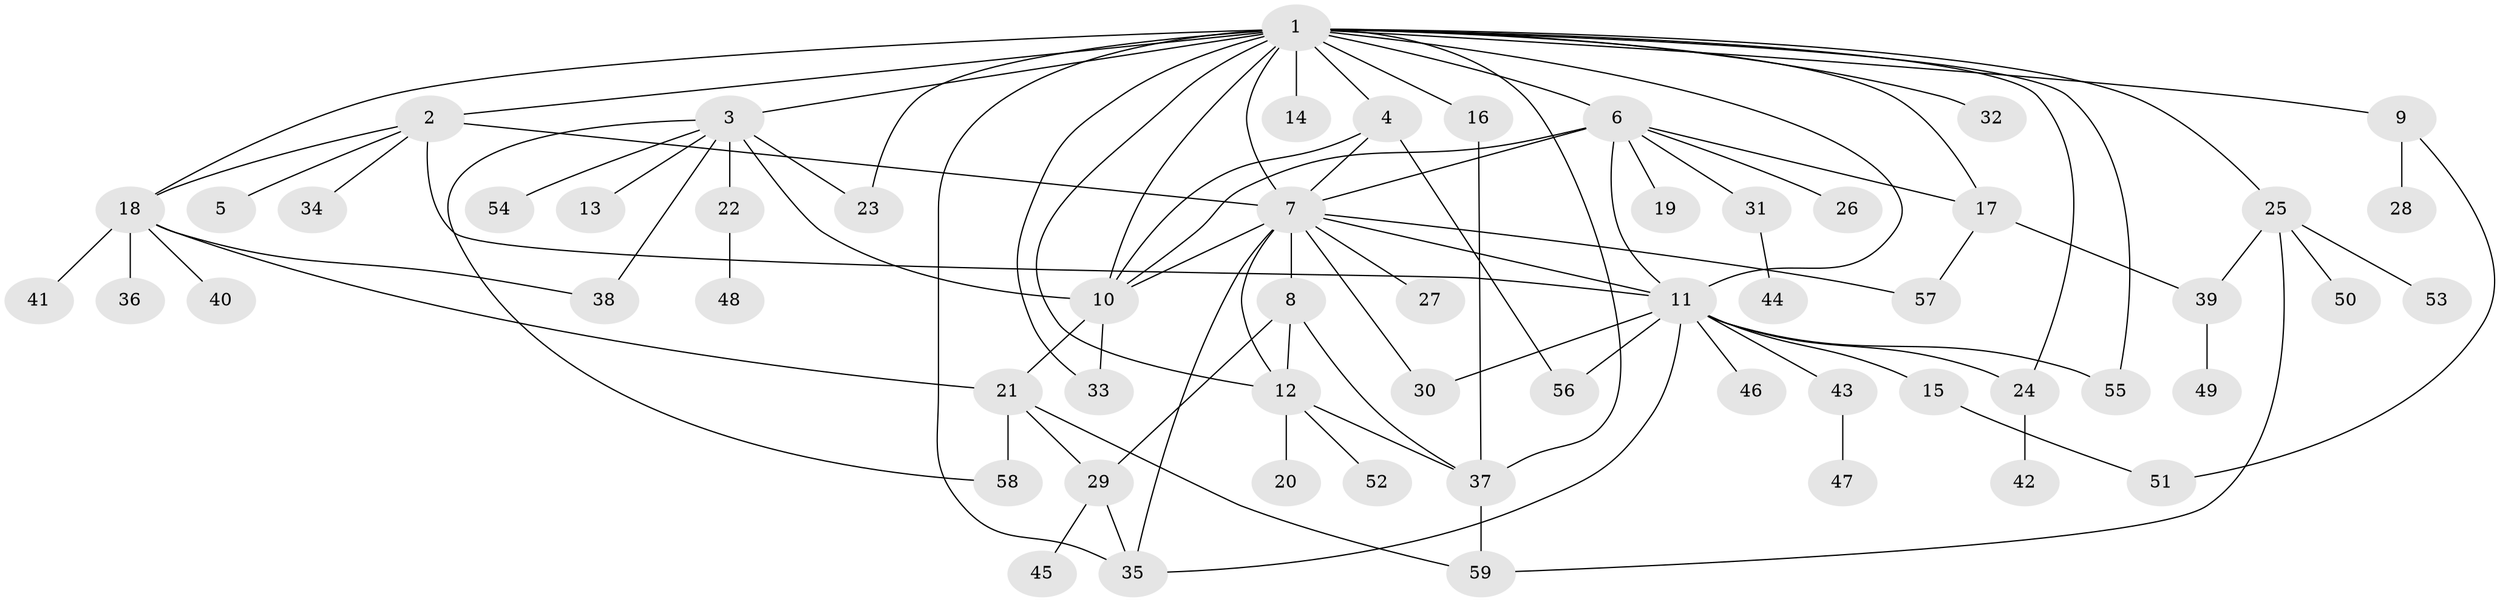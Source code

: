 // original degree distribution, {1: 0.4742268041237113, 33: 0.010309278350515464, 9: 0.020618556701030927, 10: 0.030927835051546393, 5: 0.05154639175257732, 3: 0.07216494845360824, 11: 0.010309278350515464, 14: 0.020618556701030927, 4: 0.041237113402061855, 8: 0.010309278350515464, 2: 0.23711340206185566, 6: 0.020618556701030927}
// Generated by graph-tools (version 1.1) at 2025/50/03/04/25 22:50:35]
// undirected, 59 vertices, 93 edges
graph export_dot {
  node [color=gray90,style=filled];
  1;
  2;
  3;
  4;
  5;
  6;
  7;
  8;
  9;
  10;
  11;
  12;
  13;
  14;
  15;
  16;
  17;
  18;
  19;
  20;
  21;
  22;
  23;
  24;
  25;
  26;
  27;
  28;
  29;
  30;
  31;
  32;
  33;
  34;
  35;
  36;
  37;
  38;
  39;
  40;
  41;
  42;
  43;
  44;
  45;
  46;
  47;
  48;
  49;
  50;
  51;
  52;
  53;
  54;
  55;
  56;
  57;
  58;
  59;
  1 -- 2 [weight=2.0];
  1 -- 3 [weight=2.0];
  1 -- 4 [weight=1.0];
  1 -- 6 [weight=3.0];
  1 -- 7 [weight=2.0];
  1 -- 9 [weight=1.0];
  1 -- 10 [weight=1.0];
  1 -- 11 [weight=1.0];
  1 -- 12 [weight=1.0];
  1 -- 14 [weight=1.0];
  1 -- 16 [weight=1.0];
  1 -- 17 [weight=1.0];
  1 -- 18 [weight=1.0];
  1 -- 23 [weight=1.0];
  1 -- 24 [weight=1.0];
  1 -- 25 [weight=1.0];
  1 -- 32 [weight=1.0];
  1 -- 33 [weight=1.0];
  1 -- 35 [weight=2.0];
  1 -- 37 [weight=1.0];
  1 -- 55 [weight=1.0];
  2 -- 5 [weight=1.0];
  2 -- 7 [weight=1.0];
  2 -- 11 [weight=1.0];
  2 -- 18 [weight=1.0];
  2 -- 34 [weight=1.0];
  3 -- 10 [weight=1.0];
  3 -- 13 [weight=1.0];
  3 -- 22 [weight=1.0];
  3 -- 23 [weight=1.0];
  3 -- 38 [weight=1.0];
  3 -- 54 [weight=1.0];
  3 -- 58 [weight=1.0];
  4 -- 7 [weight=1.0];
  4 -- 10 [weight=1.0];
  4 -- 56 [weight=1.0];
  6 -- 7 [weight=1.0];
  6 -- 10 [weight=1.0];
  6 -- 11 [weight=1.0];
  6 -- 17 [weight=1.0];
  6 -- 19 [weight=1.0];
  6 -- 26 [weight=1.0];
  6 -- 31 [weight=1.0];
  7 -- 8 [weight=1.0];
  7 -- 10 [weight=1.0];
  7 -- 11 [weight=1.0];
  7 -- 12 [weight=1.0];
  7 -- 27 [weight=1.0];
  7 -- 30 [weight=1.0];
  7 -- 35 [weight=1.0];
  7 -- 57 [weight=1.0];
  8 -- 12 [weight=1.0];
  8 -- 29 [weight=1.0];
  8 -- 37 [weight=1.0];
  9 -- 28 [weight=1.0];
  9 -- 51 [weight=1.0];
  10 -- 21 [weight=1.0];
  10 -- 33 [weight=1.0];
  11 -- 15 [weight=1.0];
  11 -- 24 [weight=1.0];
  11 -- 30 [weight=1.0];
  11 -- 35 [weight=1.0];
  11 -- 43 [weight=1.0];
  11 -- 46 [weight=1.0];
  11 -- 55 [weight=1.0];
  11 -- 56 [weight=1.0];
  12 -- 20 [weight=1.0];
  12 -- 37 [weight=1.0];
  12 -- 52 [weight=1.0];
  15 -- 51 [weight=1.0];
  16 -- 37 [weight=1.0];
  17 -- 39 [weight=1.0];
  17 -- 57 [weight=1.0];
  18 -- 21 [weight=1.0];
  18 -- 36 [weight=1.0];
  18 -- 38 [weight=1.0];
  18 -- 40 [weight=1.0];
  18 -- 41 [weight=1.0];
  21 -- 29 [weight=1.0];
  21 -- 58 [weight=1.0];
  21 -- 59 [weight=1.0];
  22 -- 48 [weight=1.0];
  24 -- 42 [weight=1.0];
  25 -- 39 [weight=1.0];
  25 -- 50 [weight=1.0];
  25 -- 53 [weight=1.0];
  25 -- 59 [weight=1.0];
  29 -- 35 [weight=1.0];
  29 -- 45 [weight=1.0];
  31 -- 44 [weight=1.0];
  37 -- 59 [weight=1.0];
  39 -- 49 [weight=1.0];
  43 -- 47 [weight=1.0];
}
